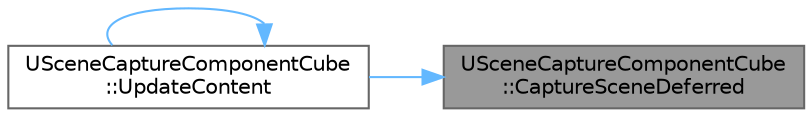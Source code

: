 digraph "USceneCaptureComponentCube::CaptureSceneDeferred"
{
 // INTERACTIVE_SVG=YES
 // LATEX_PDF_SIZE
  bgcolor="transparent";
  edge [fontname=Helvetica,fontsize=10,labelfontname=Helvetica,labelfontsize=10];
  node [fontname=Helvetica,fontsize=10,shape=box,height=0.2,width=0.4];
  rankdir="RL";
  Node1 [id="Node000001",label="USceneCaptureComponentCube\l::CaptureSceneDeferred",height=0.2,width=0.4,color="gray40", fillcolor="grey60", style="filled", fontcolor="black",tooltip="Render the scene to the texture the next time the main view is rendered."];
  Node1 -> Node2 [id="edge1_Node000001_Node000002",dir="back",color="steelblue1",style="solid",tooltip=" "];
  Node2 [id="Node000002",label="USceneCaptureComponentCube\l::UpdateContent",height=0.2,width=0.4,color="grey40", fillcolor="white", style="filled",URL="$dc/d20/classUSceneCaptureComponentCube.html#af6d625ea9648c5027be4bbde12eaec81",tooltip=" "];
  Node2 -> Node2 [id="edge2_Node000002_Node000002",dir="back",color="steelblue1",style="solid",tooltip=" "];
}
